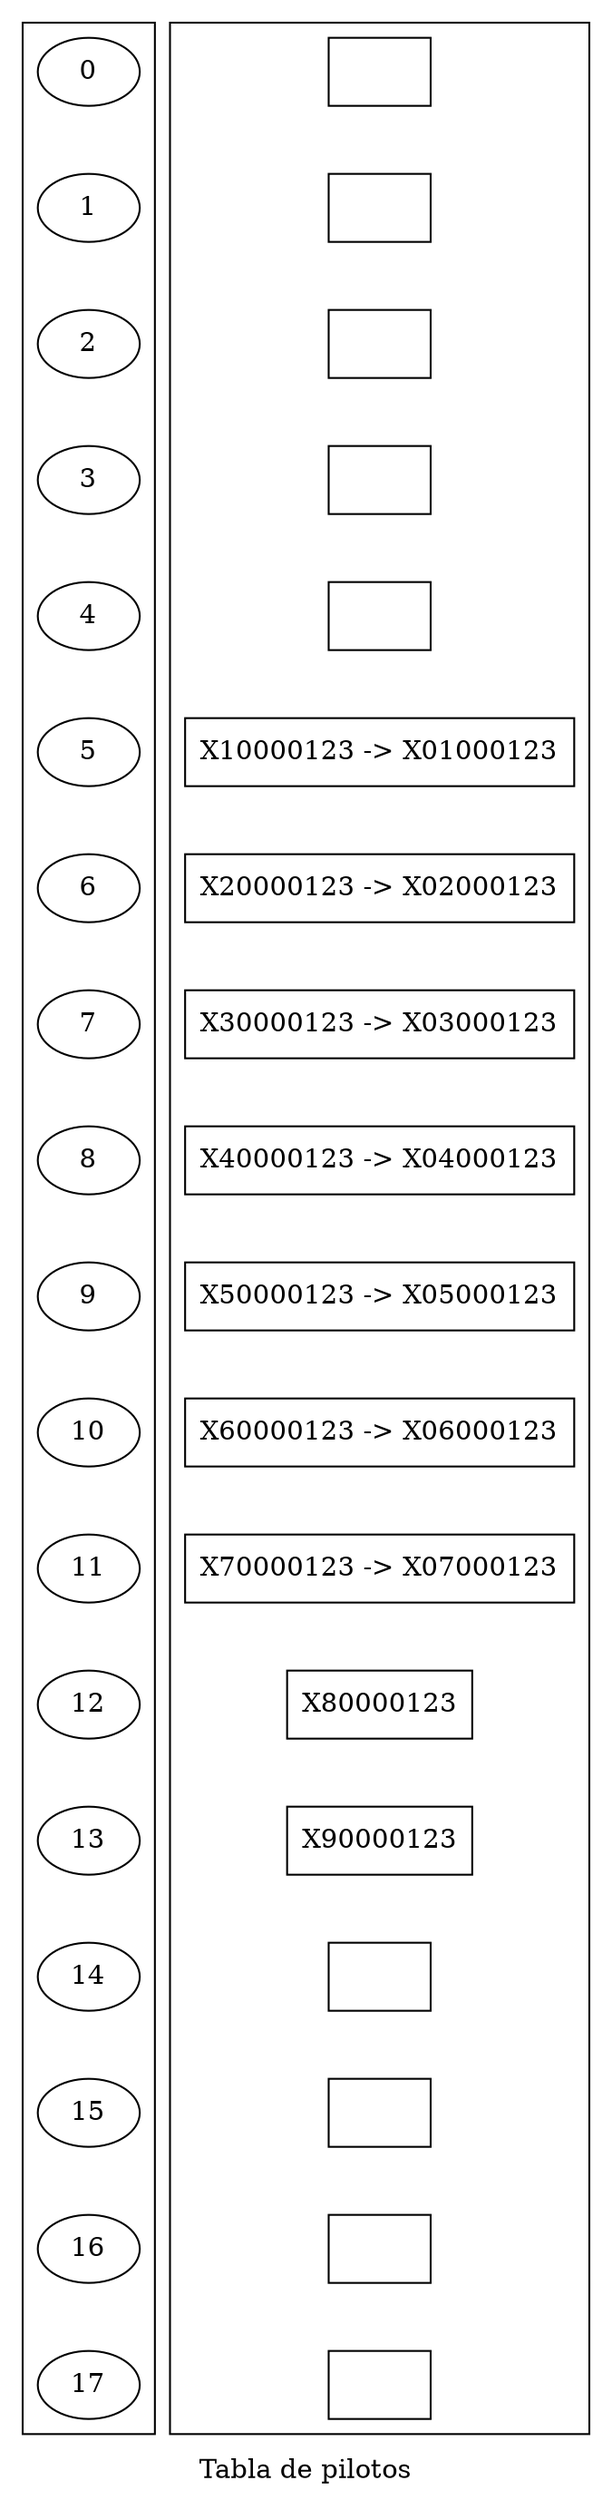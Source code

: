 digraph G {
  label="Tabla de pilotos";

subgraph cluster_0{
label="";0->1->2->3->4->5->6->7->8->9->10->11->12->13->14->15->16->17[style=invis];
}

subgraph cluster_1{
label="";L0->L1->L2->L3->L4->L5->L6->L7->L8->L9->L10->L11->L12->L13->L14->L15->L16->L17[style= invis];
}

L0[label="" shape=box];
L1[label="" shape=box];
L2[label="" shape=box];
L3[label="" shape=box];
L4[label="" shape=box];
L5[label="X10000123 -> X01000123" shape=box];
L6[label="X20000123 -> X02000123" shape=box];
L7[label="X30000123 -> X03000123" shape=box];
L8[label="X40000123 -> X04000123" shape=box];
L9[label="X50000123 -> X05000123" shape=box];
L10[label="X60000123 -> X06000123" shape=box];
L11[label="X70000123 -> X07000123" shape=box];
L12[label="X80000123" shape=box];
L13[label="X90000123" shape=box];
L14[label="" shape=box];
L15[label="" shape=box];
L16[label="" shape=box];
L17[label="" shape=box];
}
